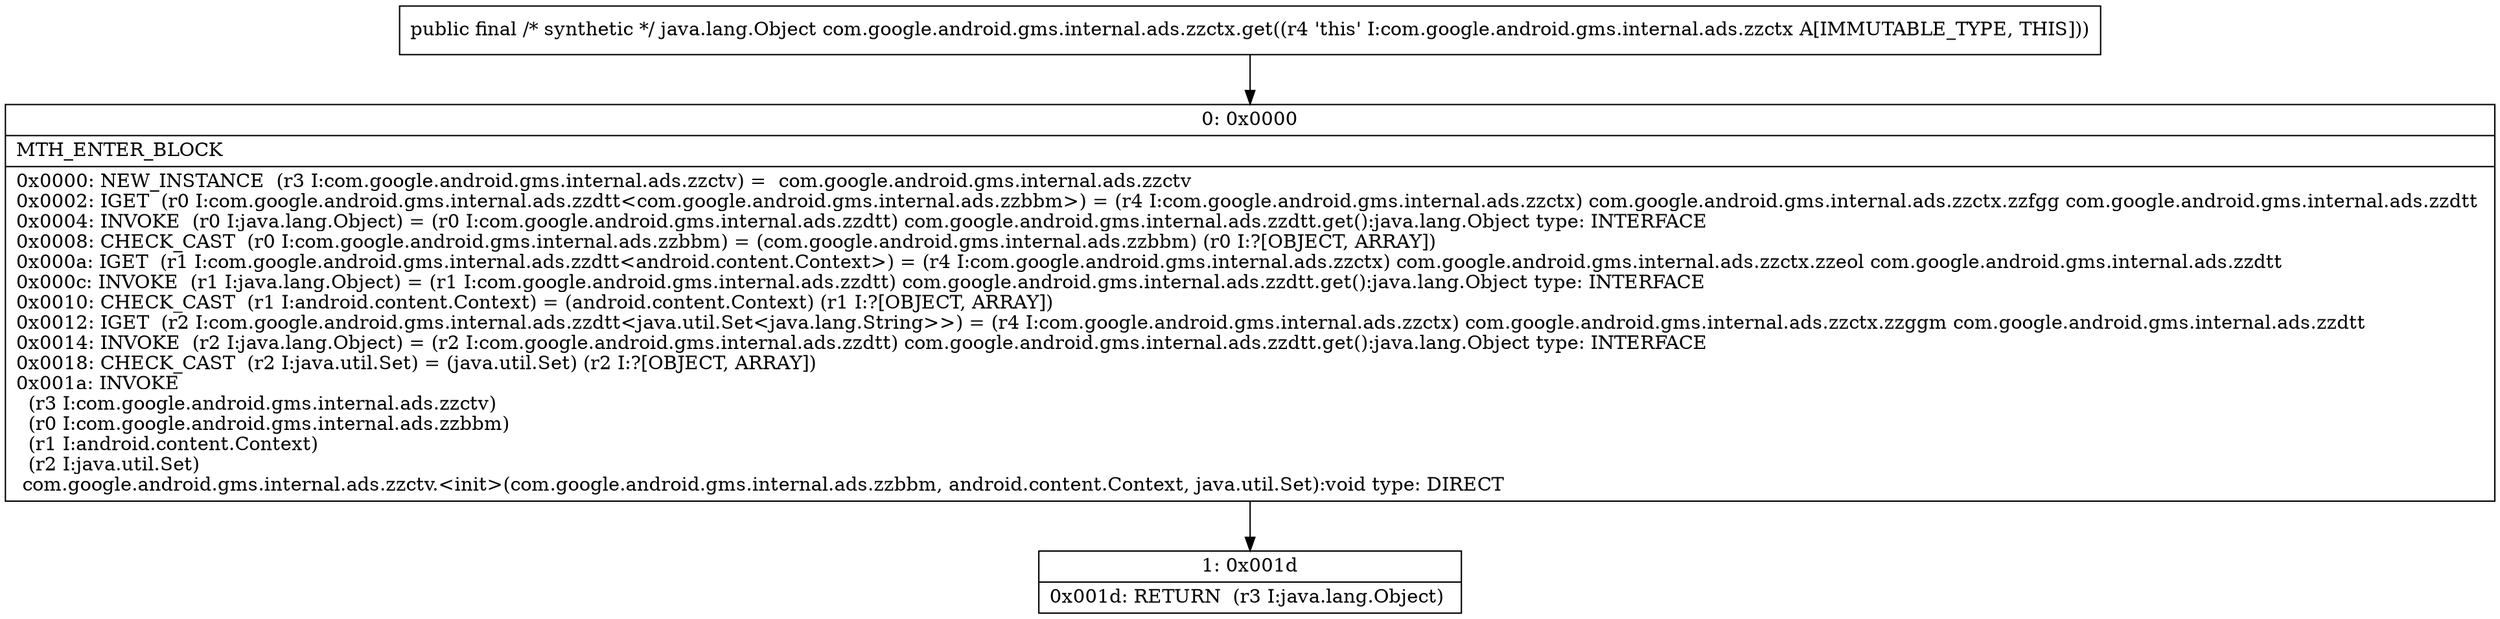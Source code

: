 digraph "CFG forcom.google.android.gms.internal.ads.zzctx.get()Ljava\/lang\/Object;" {
Node_0 [shape=record,label="{0\:\ 0x0000|MTH_ENTER_BLOCK\l|0x0000: NEW_INSTANCE  (r3 I:com.google.android.gms.internal.ads.zzctv) =  com.google.android.gms.internal.ads.zzctv \l0x0002: IGET  (r0 I:com.google.android.gms.internal.ads.zzdtt\<com.google.android.gms.internal.ads.zzbbm\>) = (r4 I:com.google.android.gms.internal.ads.zzctx) com.google.android.gms.internal.ads.zzctx.zzfgg com.google.android.gms.internal.ads.zzdtt \l0x0004: INVOKE  (r0 I:java.lang.Object) = (r0 I:com.google.android.gms.internal.ads.zzdtt) com.google.android.gms.internal.ads.zzdtt.get():java.lang.Object type: INTERFACE \l0x0008: CHECK_CAST  (r0 I:com.google.android.gms.internal.ads.zzbbm) = (com.google.android.gms.internal.ads.zzbbm) (r0 I:?[OBJECT, ARRAY]) \l0x000a: IGET  (r1 I:com.google.android.gms.internal.ads.zzdtt\<android.content.Context\>) = (r4 I:com.google.android.gms.internal.ads.zzctx) com.google.android.gms.internal.ads.zzctx.zzeol com.google.android.gms.internal.ads.zzdtt \l0x000c: INVOKE  (r1 I:java.lang.Object) = (r1 I:com.google.android.gms.internal.ads.zzdtt) com.google.android.gms.internal.ads.zzdtt.get():java.lang.Object type: INTERFACE \l0x0010: CHECK_CAST  (r1 I:android.content.Context) = (android.content.Context) (r1 I:?[OBJECT, ARRAY]) \l0x0012: IGET  (r2 I:com.google.android.gms.internal.ads.zzdtt\<java.util.Set\<java.lang.String\>\>) = (r4 I:com.google.android.gms.internal.ads.zzctx) com.google.android.gms.internal.ads.zzctx.zzggm com.google.android.gms.internal.ads.zzdtt \l0x0014: INVOKE  (r2 I:java.lang.Object) = (r2 I:com.google.android.gms.internal.ads.zzdtt) com.google.android.gms.internal.ads.zzdtt.get():java.lang.Object type: INTERFACE \l0x0018: CHECK_CAST  (r2 I:java.util.Set) = (java.util.Set) (r2 I:?[OBJECT, ARRAY]) \l0x001a: INVOKE  \l  (r3 I:com.google.android.gms.internal.ads.zzctv)\l  (r0 I:com.google.android.gms.internal.ads.zzbbm)\l  (r1 I:android.content.Context)\l  (r2 I:java.util.Set)\l com.google.android.gms.internal.ads.zzctv.\<init\>(com.google.android.gms.internal.ads.zzbbm, android.content.Context, java.util.Set):void type: DIRECT \l}"];
Node_1 [shape=record,label="{1\:\ 0x001d|0x001d: RETURN  (r3 I:java.lang.Object) \l}"];
MethodNode[shape=record,label="{public final \/* synthetic *\/ java.lang.Object com.google.android.gms.internal.ads.zzctx.get((r4 'this' I:com.google.android.gms.internal.ads.zzctx A[IMMUTABLE_TYPE, THIS])) }"];
MethodNode -> Node_0;
Node_0 -> Node_1;
}

